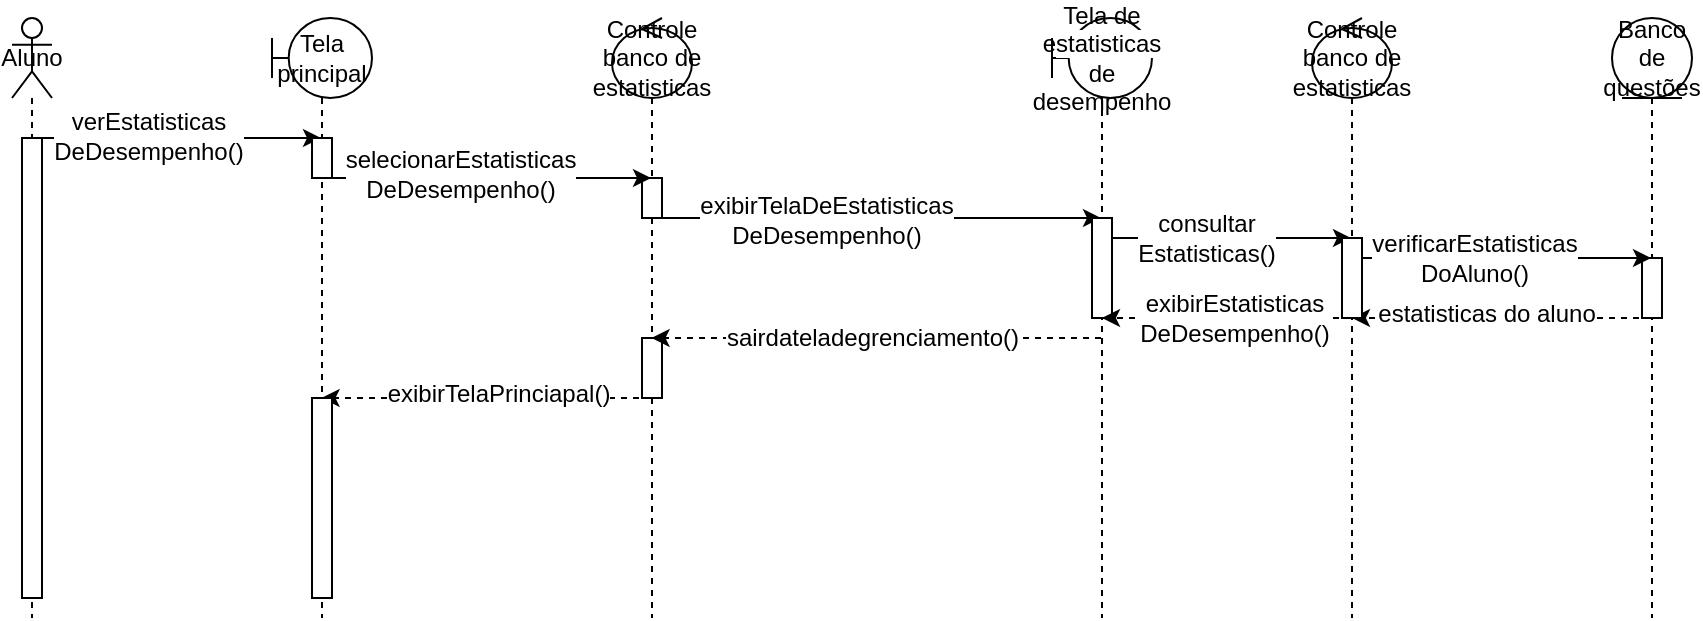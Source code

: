 <mxfile version="24.8.3">
  <diagram name="Page-1" id="2YBvvXClWsGukQMizWep">
    <mxGraphModel dx="2444" dy="385" grid="1" gridSize="10" guides="1" tooltips="1" connect="1" arrows="1" fold="1" page="1" pageScale="1" pageWidth="850" pageHeight="1100" math="0" shadow="0">
      <root>
        <mxCell id="0" />
        <mxCell id="1" parent="0" />
        <mxCell id="Ie5lqox411RUI8sR516d-4" style="edgeStyle=orthogonalEdgeStyle;rounded=0;orthogonalLoop=1;jettySize=auto;html=1;curved=0;fontFamily=Helvetica;fontSize=12;fontColor=default;" edge="1" parent="1" source="Ie5lqox411RUI8sR516d-1" target="Ie5lqox411RUI8sR516d-3">
          <mxGeometry relative="1" as="geometry">
            <Array as="points">
              <mxPoint x="-1590" y="80" />
              <mxPoint x="-1590" y="80" />
            </Array>
          </mxGeometry>
        </mxCell>
        <mxCell id="Ie5lqox411RUI8sR516d-5" value="verEstatisticas&lt;div&gt;DeDesempenho()&lt;/div&gt;" style="edgeLabel;html=1;align=center;verticalAlign=middle;resizable=0;points=[];strokeColor=default;fontFamily=Helvetica;fontSize=12;fontColor=default;fillColor=default;" vertex="1" connectable="0" parent="Ie5lqox411RUI8sR516d-4">
          <mxGeometry x="-0.206" y="1" relative="1" as="geometry">
            <mxPoint as="offset" />
          </mxGeometry>
        </mxCell>
        <mxCell id="Ie5lqox411RUI8sR516d-1" value="Aluno" style="shape=umlLifeline;perimeter=lifelinePerimeter;whiteSpace=wrap;html=1;container=1;dropTarget=0;collapsible=0;recursiveResize=0;outlineConnect=0;portConstraint=eastwest;newEdgeStyle={&quot;curved&quot;:0,&quot;rounded&quot;:0};participant=umlActor;strokeColor=default;align=center;verticalAlign=middle;fontFamily=Helvetica;fontSize=12;fontColor=default;fillColor=default;" vertex="1" parent="1">
          <mxGeometry x="-1660" y="20" width="20" height="300" as="geometry" />
        </mxCell>
        <mxCell id="Ie5lqox411RUI8sR516d-37" value="" style="html=1;points=[[0,0,0,0,5],[0,1,0,0,-5],[1,0,0,0,5],[1,1,0,0,-5]];perimeter=orthogonalPerimeter;outlineConnect=0;targetShapes=umlLifeline;portConstraint=eastwest;newEdgeStyle={&quot;curved&quot;:0,&quot;rounded&quot;:0};strokeColor=default;align=center;verticalAlign=middle;fontFamily=Helvetica;fontSize=12;fontColor=default;fillColor=default;" vertex="1" parent="Ie5lqox411RUI8sR516d-1">
          <mxGeometry x="5" y="60" width="10" height="230" as="geometry" />
        </mxCell>
        <mxCell id="Ie5lqox411RUI8sR516d-8" style="edgeStyle=orthogonalEdgeStyle;rounded=0;orthogonalLoop=1;jettySize=auto;html=1;curved=0;fontFamily=Helvetica;fontSize=12;fontColor=default;" edge="1" parent="1" source="Ie5lqox411RUI8sR516d-2" target="Ie5lqox411RUI8sR516d-9">
          <mxGeometry relative="1" as="geometry">
            <mxPoint x="-1250" y="170" as="targetPoint" />
            <Array as="points">
              <mxPoint x="-1290" y="120" />
              <mxPoint x="-1290" y="120" />
            </Array>
          </mxGeometry>
        </mxCell>
        <mxCell id="Ie5lqox411RUI8sR516d-10" value="exibirTelaDeEstatisticas&lt;div&gt;DeDesempenho()&lt;/div&gt;" style="edgeLabel;html=1;align=center;verticalAlign=middle;resizable=0;points=[];strokeColor=default;fontFamily=Helvetica;fontSize=12;fontColor=default;fillColor=default;" vertex="1" connectable="0" parent="Ie5lqox411RUI8sR516d-8">
          <mxGeometry x="-0.225" y="-1" relative="1" as="geometry">
            <mxPoint as="offset" />
          </mxGeometry>
        </mxCell>
        <mxCell id="Ie5lqox411RUI8sR516d-35" style="edgeStyle=orthogonalEdgeStyle;rounded=0;orthogonalLoop=1;jettySize=auto;html=1;curved=0;fontFamily=Helvetica;fontSize=12;fontColor=default;dashed=1;" edge="1" parent="1">
          <mxGeometry relative="1" as="geometry">
            <mxPoint x="-1340.5" y="210" as="sourcePoint" />
            <mxPoint x="-1505.214" y="210" as="targetPoint" />
            <Array as="points">
              <mxPoint x="-1420" y="210" />
              <mxPoint x="-1420" y="210" />
            </Array>
          </mxGeometry>
        </mxCell>
        <mxCell id="Ie5lqox411RUI8sR516d-36" value="exibirTelaPrinciapal()" style="edgeLabel;html=1;align=center;verticalAlign=middle;resizable=0;points=[];strokeColor=default;fontFamily=Helvetica;fontSize=12;fontColor=default;fillColor=default;" vertex="1" connectable="0" parent="Ie5lqox411RUI8sR516d-35">
          <mxGeometry x="-0.064" y="-2" relative="1" as="geometry">
            <mxPoint as="offset" />
          </mxGeometry>
        </mxCell>
        <mxCell id="Ie5lqox411RUI8sR516d-2" value="Controle banco de estatisticas" style="shape=umlLifeline;perimeter=lifelinePerimeter;whiteSpace=wrap;html=1;container=1;dropTarget=0;collapsible=0;recursiveResize=0;outlineConnect=0;portConstraint=eastwest;newEdgeStyle={&quot;curved&quot;:0,&quot;rounded&quot;:0};participant=umlControl;strokeColor=default;align=center;verticalAlign=middle;fontFamily=Helvetica;fontSize=12;fontColor=default;fillColor=default;" vertex="1" parent="1">
          <mxGeometry x="-1360" y="20" width="40" height="300" as="geometry" />
        </mxCell>
        <mxCell id="Ie5lqox411RUI8sR516d-41" value="" style="html=1;points=[[0,0,0,0,5],[0,1,0,0,-5],[1,0,0,0,5],[1,1,0,0,-5]];perimeter=orthogonalPerimeter;outlineConnect=0;targetShapes=umlLifeline;portConstraint=eastwest;newEdgeStyle={&quot;curved&quot;:0,&quot;rounded&quot;:0};strokeColor=default;align=center;verticalAlign=middle;fontFamily=Helvetica;fontSize=12;fontColor=default;fillColor=default;" vertex="1" parent="Ie5lqox411RUI8sR516d-2">
          <mxGeometry x="15" y="80" width="10" height="20" as="geometry" />
        </mxCell>
        <mxCell id="Ie5lqox411RUI8sR516d-46" value="" style="html=1;points=[[0,0,0,0,5],[0,1,0,0,-5],[1,0,0,0,5],[1,1,0,0,-5]];perimeter=orthogonalPerimeter;outlineConnect=0;targetShapes=umlLifeline;portConstraint=eastwest;newEdgeStyle={&quot;curved&quot;:0,&quot;rounded&quot;:0};strokeColor=default;align=center;verticalAlign=middle;fontFamily=Helvetica;fontSize=12;fontColor=default;fillColor=default;" vertex="1" parent="Ie5lqox411RUI8sR516d-2">
          <mxGeometry x="15" y="160" width="10" height="30" as="geometry" />
        </mxCell>
        <mxCell id="Ie5lqox411RUI8sR516d-6" style="edgeStyle=orthogonalEdgeStyle;rounded=0;orthogonalLoop=1;jettySize=auto;html=1;curved=0;fontFamily=Helvetica;fontSize=12;fontColor=default;" edge="1" parent="1" source="Ie5lqox411RUI8sR516d-3" target="Ie5lqox411RUI8sR516d-2">
          <mxGeometry relative="1" as="geometry">
            <Array as="points">
              <mxPoint x="-1450" y="100" />
              <mxPoint x="-1450" y="100" />
            </Array>
          </mxGeometry>
        </mxCell>
        <mxCell id="Ie5lqox411RUI8sR516d-7" value="selecionarEstatisticas&lt;div&gt;DeDesempenho()&lt;/div&gt;" style="edgeLabel;html=1;align=center;verticalAlign=middle;resizable=0;points=[];strokeColor=default;fontFamily=Helvetica;fontSize=12;fontColor=default;fillColor=default;" vertex="1" connectable="0" parent="Ie5lqox411RUI8sR516d-6">
          <mxGeometry x="-0.161" y="2" relative="1" as="geometry">
            <mxPoint as="offset" />
          </mxGeometry>
        </mxCell>
        <mxCell id="Ie5lqox411RUI8sR516d-3" value="Tela principal" style="shape=umlLifeline;perimeter=lifelinePerimeter;whiteSpace=wrap;html=1;container=1;dropTarget=0;collapsible=0;recursiveResize=0;outlineConnect=0;portConstraint=eastwest;newEdgeStyle={&quot;curved&quot;:0,&quot;rounded&quot;:0};participant=umlBoundary;strokeColor=default;align=center;verticalAlign=middle;fontFamily=Helvetica;fontSize=12;fontColor=default;fillColor=default;" vertex="1" parent="1">
          <mxGeometry x="-1530" y="20" width="50" height="300" as="geometry" />
        </mxCell>
        <mxCell id="Ie5lqox411RUI8sR516d-40" value="" style="html=1;points=[[0,0,0,0,5],[0,1,0,0,-5],[1,0,0,0,5],[1,1,0,0,-5]];perimeter=orthogonalPerimeter;outlineConnect=0;targetShapes=umlLifeline;portConstraint=eastwest;newEdgeStyle={&quot;curved&quot;:0,&quot;rounded&quot;:0};strokeColor=default;align=center;verticalAlign=middle;fontFamily=Helvetica;fontSize=12;fontColor=default;fillColor=default;" vertex="1" parent="Ie5lqox411RUI8sR516d-3">
          <mxGeometry x="20" y="60" width="10" height="20" as="geometry" />
        </mxCell>
        <mxCell id="Ie5lqox411RUI8sR516d-47" value="" style="html=1;points=[[0,0,0,0,5],[0,1,0,0,-5],[1,0,0,0,5],[1,1,0,0,-5]];perimeter=orthogonalPerimeter;outlineConnect=0;targetShapes=umlLifeline;portConstraint=eastwest;newEdgeStyle={&quot;curved&quot;:0,&quot;rounded&quot;:0};strokeColor=default;align=center;verticalAlign=middle;fontFamily=Helvetica;fontSize=12;fontColor=default;fillColor=default;" vertex="1" parent="Ie5lqox411RUI8sR516d-3">
          <mxGeometry x="20" y="190" width="10" height="100" as="geometry" />
        </mxCell>
        <mxCell id="Ie5lqox411RUI8sR516d-15" style="edgeStyle=orthogonalEdgeStyle;rounded=0;orthogonalLoop=1;jettySize=auto;html=1;curved=0;fontFamily=Helvetica;fontSize=12;fontColor=default;" edge="1" parent="1" source="Ie5lqox411RUI8sR516d-9" target="Ie5lqox411RUI8sR516d-12">
          <mxGeometry relative="1" as="geometry">
            <Array as="points">
              <mxPoint x="-1050" y="130" />
              <mxPoint x="-1050" y="130" />
            </Array>
          </mxGeometry>
        </mxCell>
        <mxCell id="Ie5lqox411RUI8sR516d-16" value="consultar&lt;div&gt;Estatisticas()&lt;/div&gt;" style="edgeLabel;html=1;align=center;verticalAlign=middle;resizable=0;points=[];strokeColor=default;fontFamily=Helvetica;fontSize=12;fontColor=default;fillColor=default;" vertex="1" connectable="0" parent="Ie5lqox411RUI8sR516d-15">
          <mxGeometry x="-0.167" relative="1" as="geometry">
            <mxPoint as="offset" />
          </mxGeometry>
        </mxCell>
        <mxCell id="Ie5lqox411RUI8sR516d-33" style="edgeStyle=orthogonalEdgeStyle;rounded=0;orthogonalLoop=1;jettySize=auto;html=1;curved=0;fontFamily=Helvetica;fontSize=12;fontColor=default;dashed=1;" edge="1" parent="1">
          <mxGeometry relative="1" as="geometry">
            <mxPoint x="-1115.5" y="180" as="sourcePoint" />
            <mxPoint x="-1340.214" y="180" as="targetPoint" />
            <Array as="points">
              <mxPoint x="-1230" y="180" />
              <mxPoint x="-1230" y="180" />
            </Array>
          </mxGeometry>
        </mxCell>
        <mxCell id="Ie5lqox411RUI8sR516d-34" value="sairdateladegrenciamento()" style="edgeLabel;html=1;align=center;verticalAlign=middle;resizable=0;points=[];strokeColor=default;fontFamily=Helvetica;fontSize=12;fontColor=default;fillColor=default;" vertex="1" connectable="0" parent="Ie5lqox411RUI8sR516d-33">
          <mxGeometry x="-0.116" relative="1" as="geometry">
            <mxPoint x="-15" as="offset" />
          </mxGeometry>
        </mxCell>
        <mxCell id="Ie5lqox411RUI8sR516d-9" value="Tela de e&lt;span style=&quot;text-wrap-mode: nowrap; background-color: rgb(255, 255, 255);&quot;&gt;statisticas&lt;/span&gt;&lt;div style=&quot;text-wrap-mode: nowrap;&quot;&gt;d&lt;span style=&quot;background-color: initial;&quot;&gt;e desempenho&lt;/span&gt;&lt;/div&gt;" style="shape=umlLifeline;perimeter=lifelinePerimeter;whiteSpace=wrap;html=1;container=1;dropTarget=0;collapsible=0;recursiveResize=0;outlineConnect=0;portConstraint=eastwest;newEdgeStyle={&quot;curved&quot;:0,&quot;rounded&quot;:0};participant=umlBoundary;strokeColor=default;align=center;verticalAlign=middle;fontFamily=Helvetica;fontSize=12;fontColor=default;fillColor=default;" vertex="1" parent="1">
          <mxGeometry x="-1140" y="20" width="50" height="300" as="geometry" />
        </mxCell>
        <mxCell id="Ie5lqox411RUI8sR516d-42" value="" style="html=1;points=[[0,0,0,0,5],[0,1,0,0,-5],[1,0,0,0,5],[1,1,0,0,-5]];perimeter=orthogonalPerimeter;outlineConnect=0;targetShapes=umlLifeline;portConstraint=eastwest;newEdgeStyle={&quot;curved&quot;:0,&quot;rounded&quot;:0};strokeColor=default;align=center;verticalAlign=middle;fontFamily=Helvetica;fontSize=12;fontColor=default;fillColor=default;" vertex="1" parent="Ie5lqox411RUI8sR516d-9">
          <mxGeometry x="20" y="100" width="10" height="50" as="geometry" />
        </mxCell>
        <mxCell id="Ie5lqox411RUI8sR516d-19" style="edgeStyle=orthogonalEdgeStyle;rounded=0;orthogonalLoop=1;jettySize=auto;html=1;curved=0;fontFamily=Helvetica;fontSize=12;fontColor=default;dashed=1;" edge="1" parent="1" source="Ie5lqox411RUI8sR516d-11" target="Ie5lqox411RUI8sR516d-12">
          <mxGeometry relative="1" as="geometry">
            <Array as="points">
              <mxPoint x="-950" y="170" />
              <mxPoint x="-950" y="170" />
            </Array>
          </mxGeometry>
        </mxCell>
        <mxCell id="Ie5lqox411RUI8sR516d-20" value="estatisticas do aluno" style="edgeLabel;html=1;align=center;verticalAlign=middle;resizable=0;points=[];strokeColor=default;fontFamily=Helvetica;fontSize=12;fontColor=default;fillColor=default;" vertex="1" connectable="0" parent="Ie5lqox411RUI8sR516d-19">
          <mxGeometry x="0.152" y="-2" relative="1" as="geometry">
            <mxPoint x="3" as="offset" />
          </mxGeometry>
        </mxCell>
        <mxCell id="Ie5lqox411RUI8sR516d-11" value="Banco de questões" style="shape=umlLifeline;perimeter=lifelinePerimeter;whiteSpace=wrap;html=1;container=1;dropTarget=0;collapsible=0;recursiveResize=0;outlineConnect=0;portConstraint=eastwest;newEdgeStyle={&quot;curved&quot;:0,&quot;rounded&quot;:0};participant=umlEntity;strokeColor=default;align=center;verticalAlign=middle;fontFamily=Helvetica;fontSize=12;fontColor=default;fillColor=default;" vertex="1" parent="1">
          <mxGeometry x="-860" y="20" width="40" height="300" as="geometry" />
        </mxCell>
        <mxCell id="Ie5lqox411RUI8sR516d-44" value="" style="html=1;points=[[0,0,0,0,5],[0,1,0,0,-5],[1,0,0,0,5],[1,1,0,0,-5]];perimeter=orthogonalPerimeter;outlineConnect=0;targetShapes=umlLifeline;portConstraint=eastwest;newEdgeStyle={&quot;curved&quot;:0,&quot;rounded&quot;:0};strokeColor=default;align=center;verticalAlign=middle;fontFamily=Helvetica;fontSize=12;fontColor=default;fillColor=default;" vertex="1" parent="Ie5lqox411RUI8sR516d-11">
          <mxGeometry x="15" y="120" width="10" height="30" as="geometry" />
        </mxCell>
        <mxCell id="Ie5lqox411RUI8sR516d-17" style="edgeStyle=orthogonalEdgeStyle;rounded=0;orthogonalLoop=1;jettySize=auto;html=1;curved=0;fontFamily=Helvetica;fontSize=12;fontColor=default;" edge="1" parent="1" source="Ie5lqox411RUI8sR516d-12" target="Ie5lqox411RUI8sR516d-11">
          <mxGeometry relative="1" as="geometry">
            <Array as="points">
              <mxPoint x="-930" y="140" />
              <mxPoint x="-930" y="140" />
            </Array>
          </mxGeometry>
        </mxCell>
        <mxCell id="Ie5lqox411RUI8sR516d-18" value="verificarEstatisticas&lt;div&gt;DoAluno()&lt;/div&gt;" style="edgeLabel;html=1;align=center;verticalAlign=middle;resizable=0;points=[];strokeColor=default;fontFamily=Helvetica;fontSize=12;fontColor=default;fillColor=default;" vertex="1" connectable="0" parent="Ie5lqox411RUI8sR516d-17">
          <mxGeometry x="-0.184" relative="1" as="geometry">
            <mxPoint as="offset" />
          </mxGeometry>
        </mxCell>
        <mxCell id="Ie5lqox411RUI8sR516d-21" style="edgeStyle=orthogonalEdgeStyle;rounded=0;orthogonalLoop=1;jettySize=auto;html=1;curved=0;fontFamily=Helvetica;fontSize=12;fontColor=default;dashed=1;" edge="1" parent="1" source="Ie5lqox411RUI8sR516d-12" target="Ie5lqox411RUI8sR516d-9">
          <mxGeometry relative="1" as="geometry" />
        </mxCell>
        <mxCell id="Ie5lqox411RUI8sR516d-22" value="exibirEstatisticas&lt;div&gt;DeDesempenho()&lt;/div&gt;" style="edgeLabel;html=1;align=center;verticalAlign=middle;resizable=0;points=[];strokeColor=default;fontFamily=Helvetica;fontSize=12;fontColor=default;fillColor=default;" vertex="1" connectable="0" parent="Ie5lqox411RUI8sR516d-21">
          <mxGeometry x="0.221" y="-1" relative="1" as="geometry">
            <mxPoint x="17" y="1" as="offset" />
          </mxGeometry>
        </mxCell>
        <mxCell id="Ie5lqox411RUI8sR516d-12" value="Controle banco de estatisticas" style="shape=umlLifeline;perimeter=lifelinePerimeter;whiteSpace=wrap;html=1;container=1;dropTarget=0;collapsible=0;recursiveResize=0;outlineConnect=0;portConstraint=eastwest;newEdgeStyle={&quot;curved&quot;:0,&quot;rounded&quot;:0};participant=umlControl;strokeColor=default;align=center;verticalAlign=middle;fontFamily=Helvetica;fontSize=12;fontColor=default;fillColor=default;" vertex="1" parent="1">
          <mxGeometry x="-1010" y="20" width="40" height="300" as="geometry" />
        </mxCell>
        <mxCell id="Ie5lqox411RUI8sR516d-43" value="" style="html=1;points=[[0,0,0,0,5],[0,1,0,0,-5],[1,0,0,0,5],[1,1,0,0,-5]];perimeter=orthogonalPerimeter;outlineConnect=0;targetShapes=umlLifeline;portConstraint=eastwest;newEdgeStyle={&quot;curved&quot;:0,&quot;rounded&quot;:0};strokeColor=default;align=center;verticalAlign=middle;fontFamily=Helvetica;fontSize=12;fontColor=default;fillColor=default;" vertex="1" parent="Ie5lqox411RUI8sR516d-12">
          <mxGeometry x="15" y="110" width="10" height="40" as="geometry" />
        </mxCell>
      </root>
    </mxGraphModel>
  </diagram>
</mxfile>
